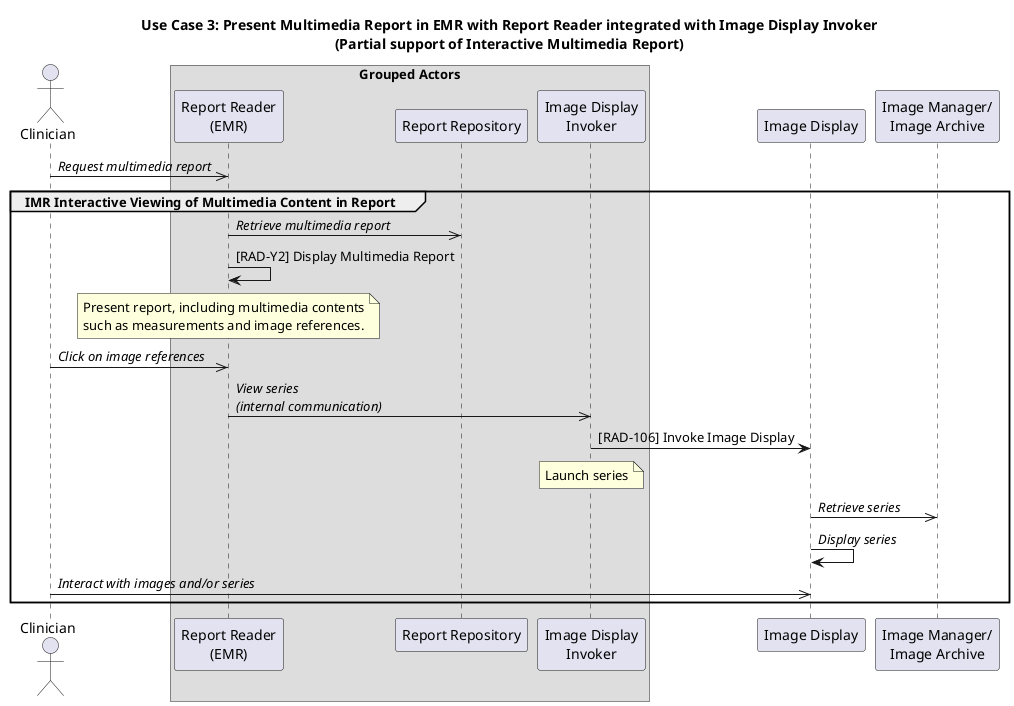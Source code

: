 @startuml

title "Use Case 3: Present Multimedia Report in EMR with Report Reader integrated with Image Display Invoker\n(Partial support of Interactive Multimedia Report)"

actor Clinician as Clinician

box Grouped Actors
participant "Report Reader\n(EMR)" as EMR
participant "Report Repository" as Repo
participant "Image Display\nInvoker" as Invoker
end box

participant "Image Display" as Display
participant "Image Manager/\nImage Archive" as Archive

Clinician->>EMR: //Request multimedia report//
group IMR Interactive Viewing of Multimedia Content in Report
EMR->>Repo: //Retrieve multimedia report//
EMR->EMR: [RAD-Y2] Display Multimedia Report
note over EMR
Present report, including multimedia contents
such as measurements and image references.
end note

Clinician->>EMR: //Click on image references//
EMR->>Invoker: //View series//\n//(internal communication)//
Invoker->Display: [RAD-106] Invoke Image Display
note over Invoker
Launch series
end note
Display->>Archive: //Retrieve series//
Display->Display: //Display series//

Clinician->>Display: //Interact with images and/or series//
end

@enduml